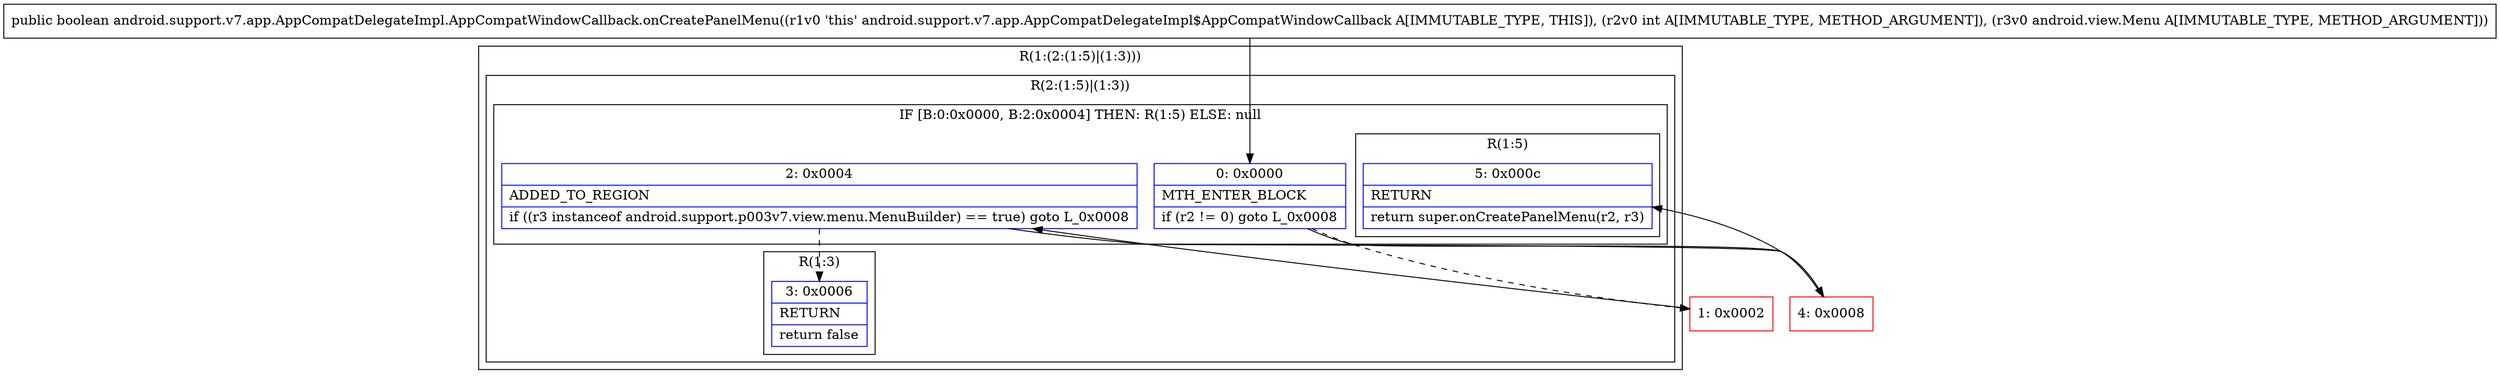 digraph "CFG forandroid.support.v7.app.AppCompatDelegateImpl.AppCompatWindowCallback.onCreatePanelMenu(ILandroid\/view\/Menu;)Z" {
subgraph cluster_Region_1618990174 {
label = "R(1:(2:(1:5)|(1:3)))";
node [shape=record,color=blue];
subgraph cluster_Region_1293688600 {
label = "R(2:(1:5)|(1:3))";
node [shape=record,color=blue];
subgraph cluster_IfRegion_1486580781 {
label = "IF [B:0:0x0000, B:2:0x0004] THEN: R(1:5) ELSE: null";
node [shape=record,color=blue];
Node_0 [shape=record,label="{0\:\ 0x0000|MTH_ENTER_BLOCK\l|if (r2 != 0) goto L_0x0008\l}"];
Node_2 [shape=record,label="{2\:\ 0x0004|ADDED_TO_REGION\l|if ((r3 instanceof android.support.p003v7.view.menu.MenuBuilder) == true) goto L_0x0008\l}"];
subgraph cluster_Region_401424056 {
label = "R(1:5)";
node [shape=record,color=blue];
Node_5 [shape=record,label="{5\:\ 0x000c|RETURN\l|return super.onCreatePanelMenu(r2, r3)\l}"];
}
}
subgraph cluster_Region_162448703 {
label = "R(1:3)";
node [shape=record,color=blue];
Node_3 [shape=record,label="{3\:\ 0x0006|RETURN\l|return false\l}"];
}
}
}
Node_1 [shape=record,color=red,label="{1\:\ 0x0002}"];
Node_4 [shape=record,color=red,label="{4\:\ 0x0008}"];
MethodNode[shape=record,label="{public boolean android.support.v7.app.AppCompatDelegateImpl.AppCompatWindowCallback.onCreatePanelMenu((r1v0 'this' android.support.v7.app.AppCompatDelegateImpl$AppCompatWindowCallback A[IMMUTABLE_TYPE, THIS]), (r2v0 int A[IMMUTABLE_TYPE, METHOD_ARGUMENT]), (r3v0 android.view.Menu A[IMMUTABLE_TYPE, METHOD_ARGUMENT])) }"];
MethodNode -> Node_0;
Node_0 -> Node_1[style=dashed];
Node_0 -> Node_4;
Node_2 -> Node_3[style=dashed];
Node_2 -> Node_4;
Node_1 -> Node_2;
Node_4 -> Node_5;
}

